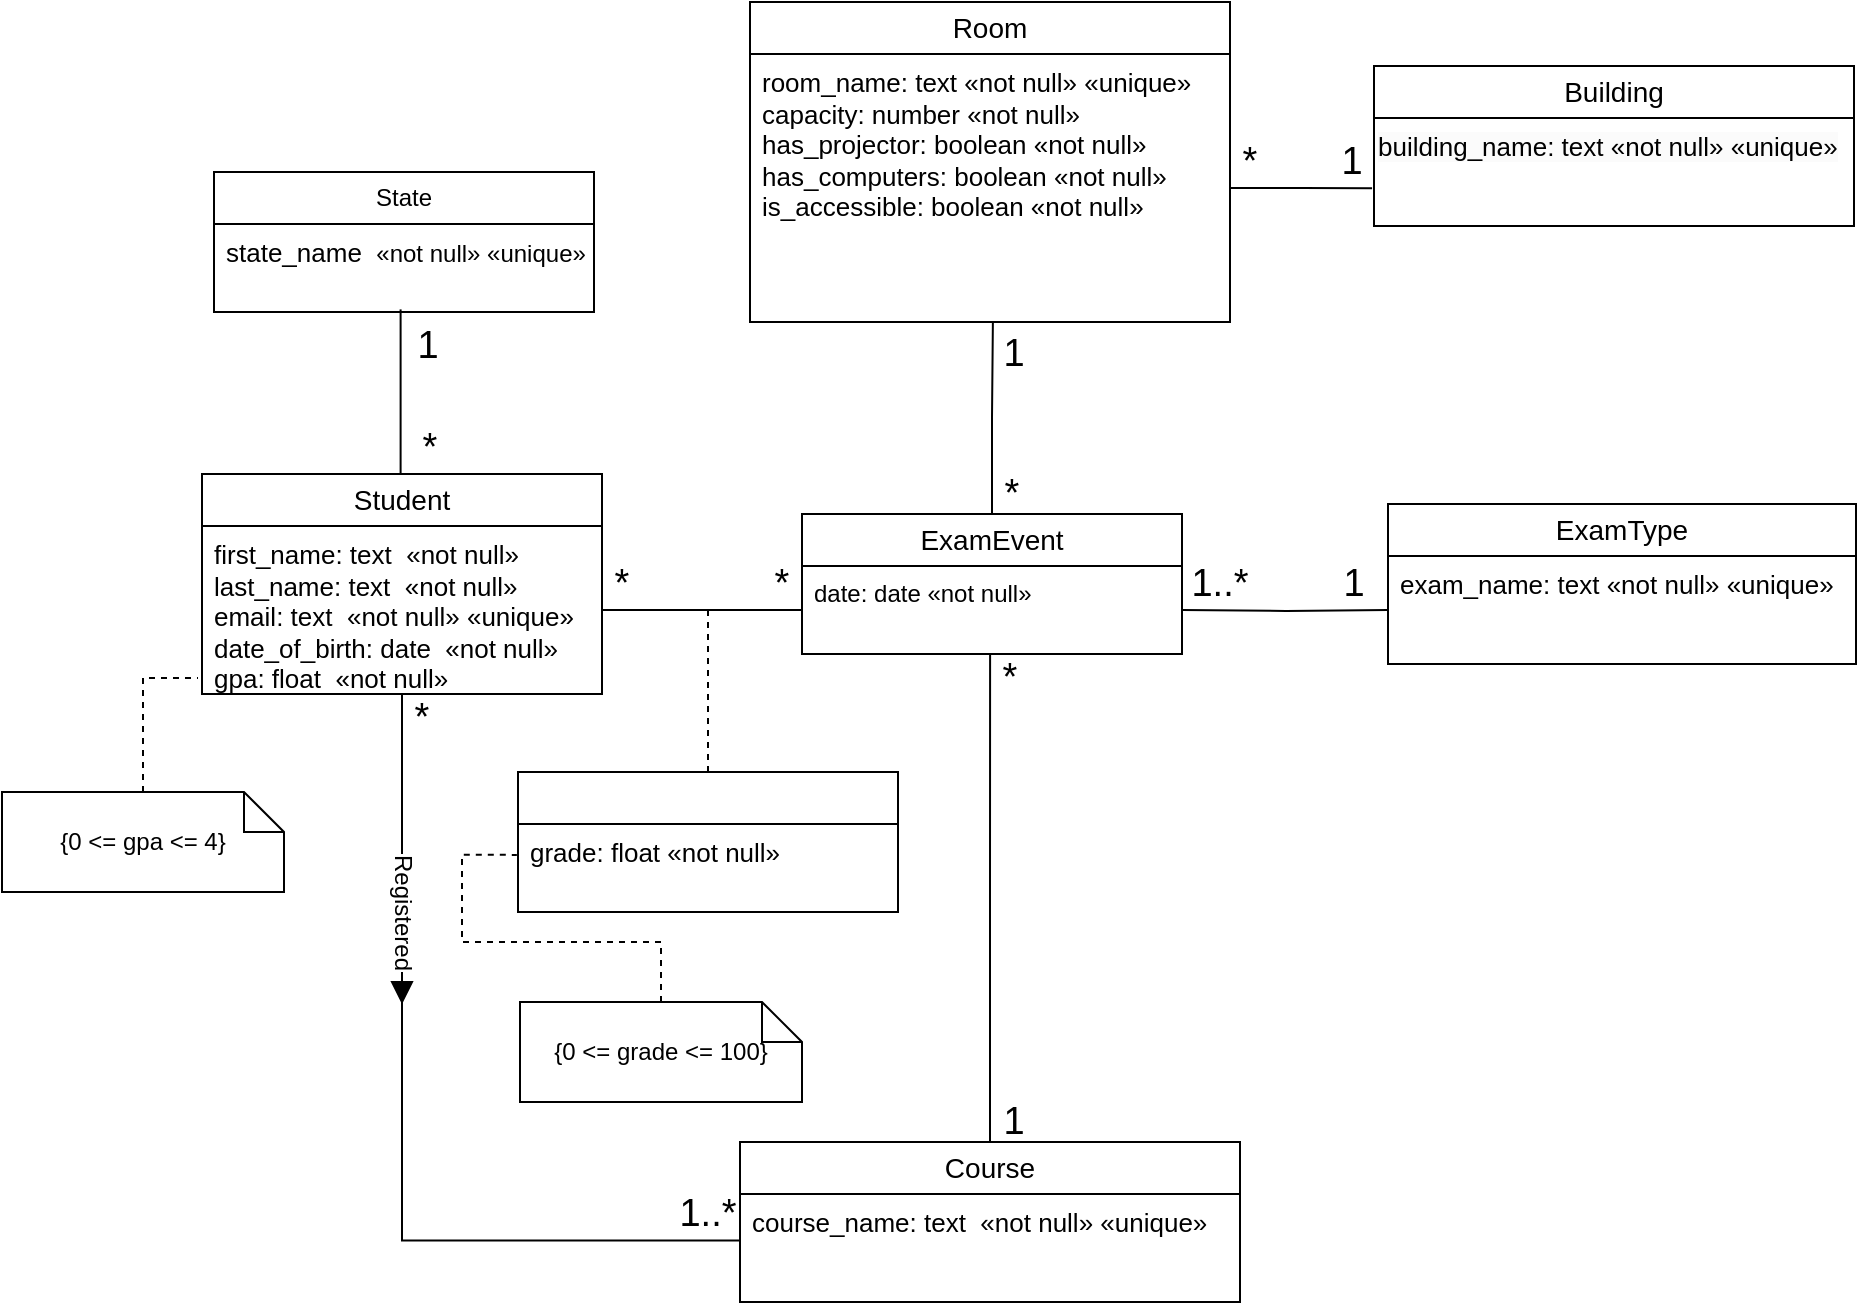 <mxfile version="22.0.4" type="device">
  <diagram name="Página-1" id="GgqjymAVhDXShxc4KZD5">
    <mxGraphModel dx="1792" dy="540" grid="1" gridSize="10" guides="1" tooltips="1" connect="1" arrows="1" fold="1" page="1" pageScale="1" pageWidth="827" pageHeight="1169" math="0" shadow="0">
      <root>
        <mxCell id="0" />
        <mxCell id="1" parent="0" />
        <mxCell id="3rk1guDVfLXUHfvduNpp-5" value="" style="edgeStyle=orthogonalEdgeStyle;rounded=0;orthogonalLoop=1;jettySize=auto;html=1;entryX=0.491;entryY=0.97;entryDx=0;entryDy=0;entryPerimeter=0;endArrow=none;endFill=0;" edge="1" parent="1" source="DpPaolGIagNUOrvhkcs7-1" target="3rk1guDVfLXUHfvduNpp-4">
          <mxGeometry relative="1" as="geometry">
            <Array as="points">
              <mxPoint x="100" y="354" />
            </Array>
          </mxGeometry>
        </mxCell>
        <mxCell id="DpPaolGIagNUOrvhkcs7-1" value="&lt;font style=&quot;font-size: 14px;&quot;&gt;Student&lt;/font&gt;" style="swimlane;fontStyle=0;childLayout=stackLayout;horizontal=1;startSize=26;fillColor=none;horizontalStack=0;resizeParent=1;resizeParentMax=0;resizeLast=0;collapsible=1;marginBottom=0;whiteSpace=wrap;html=1;" parent="1" vertex="1">
          <mxGeometry y="436" width="200" height="110" as="geometry" />
        </mxCell>
        <mxCell id="DpPaolGIagNUOrvhkcs7-2" value="&lt;font style=&quot;font-size: 13px;&quot;&gt;first_name: text&amp;nbsp; «not null»&lt;br&gt;last_name: text&amp;nbsp; «not null»&lt;br&gt;email: text&amp;nbsp; «not null» «unique»&lt;br&gt;date_of_birth: date&amp;nbsp; «not null»&lt;br&gt;gpa: float&amp;nbsp; «not null»&lt;br&gt;&lt;/font&gt;" style="text;strokeColor=none;fillColor=none;align=left;verticalAlign=top;spacingLeft=4;spacingRight=4;overflow=hidden;rotatable=0;points=[[0,0.5],[1,0.5]];portConstraint=eastwest;whiteSpace=wrap;html=1;" parent="DpPaolGIagNUOrvhkcs7-1" vertex="1">
          <mxGeometry y="26" width="200" height="84" as="geometry" />
        </mxCell>
        <mxCell id="DpPaolGIagNUOrvhkcs7-5" value="&lt;font style=&quot;font-size: 14px;&quot;&gt;Course&lt;/font&gt;" style="swimlane;fontStyle=0;childLayout=stackLayout;horizontal=1;startSize=26;fillColor=none;horizontalStack=0;resizeParent=1;resizeParentMax=0;resizeLast=0;collapsible=1;marginBottom=0;whiteSpace=wrap;html=1;" parent="1" vertex="1">
          <mxGeometry x="269" y="770" width="250" height="80" as="geometry" />
        </mxCell>
        <mxCell id="DpPaolGIagNUOrvhkcs7-6" value="&lt;font style=&quot;font-size: 13px;&quot;&gt;course_name: text&amp;nbsp; «not null» «unique»&lt;/font&gt;" style="text;strokeColor=none;fillColor=none;align=left;verticalAlign=top;spacingLeft=4;spacingRight=4;overflow=hidden;rotatable=0;points=[[0,0.5],[1,0.5]];portConstraint=eastwest;whiteSpace=wrap;html=1;" parent="DpPaolGIagNUOrvhkcs7-5" vertex="1">
          <mxGeometry y="26" width="250" height="54" as="geometry" />
        </mxCell>
        <mxCell id="DpPaolGIagNUOrvhkcs7-13" value="&lt;font style=&quot;font-size: 14px;&quot;&gt;Room&lt;/font&gt;" style="swimlane;fontStyle=0;childLayout=stackLayout;horizontal=1;startSize=26;fillColor=none;horizontalStack=0;resizeParent=1;resizeParentMax=0;resizeLast=0;collapsible=1;marginBottom=0;whiteSpace=wrap;html=1;" parent="1" vertex="1">
          <mxGeometry x="274" y="200" width="240" height="160" as="geometry" />
        </mxCell>
        <mxCell id="DpPaolGIagNUOrvhkcs7-14" value="&lt;font style=&quot;font-size: 13px;&quot;&gt;room_name: text «not null» «unique»&lt;br style=&quot;border-color: var(--border-color);&quot;&gt;capacity: number «not null»&lt;br&gt;has_projector: boolean «not null»&lt;br&gt;has_computers: boolean «not null»&lt;br&gt;is_accessible: boolean «not null»&lt;/font&gt;" style="text;strokeColor=none;fillColor=none;align=left;verticalAlign=top;spacingLeft=4;spacingRight=4;overflow=hidden;rotatable=0;points=[[0,0.5],[1,0.5]];portConstraint=eastwest;whiteSpace=wrap;html=1;" parent="DpPaolGIagNUOrvhkcs7-13" vertex="1">
          <mxGeometry y="26" width="240" height="134" as="geometry" />
        </mxCell>
        <mxCell id="JEZn9pTCmfTSa3yo_p_b-9" value="*" style="text;html=1;strokeColor=none;fillColor=none;align=center;verticalAlign=middle;whiteSpace=wrap;rounded=0;fontSize=19;" parent="1" vertex="1">
          <mxGeometry x="280" y="481" width="20" height="20" as="geometry" />
        </mxCell>
        <mxCell id="JEZn9pTCmfTSa3yo_p_b-34" value="" style="edgeStyle=orthogonalEdgeStyle;rounded=0;orthogonalLoop=1;jettySize=auto;html=1;entryX=0.506;entryY=1.002;entryDx=0;entryDy=0;entryPerimeter=0;endArrow=none;endFill=0;" parent="1" source="JEZn9pTCmfTSa3yo_p_b-17" target="DpPaolGIagNUOrvhkcs7-14" edge="1">
          <mxGeometry relative="1" as="geometry">
            <mxPoint x="400" y="366" as="targetPoint" />
          </mxGeometry>
        </mxCell>
        <mxCell id="JEZn9pTCmfTSa3yo_p_b-17" value="&lt;font style=&quot;font-size: 14px;&quot;&gt;ExamEvent&lt;/font&gt;" style="swimlane;fontStyle=0;childLayout=stackLayout;horizontal=1;startSize=26;fillColor=none;horizontalStack=0;resizeParent=1;resizeParentMax=0;resizeLast=0;collapsible=1;marginBottom=0;whiteSpace=wrap;html=1;" parent="1" vertex="1">
          <mxGeometry x="300" y="456" width="190" height="70" as="geometry" />
        </mxCell>
        <mxCell id="0303-0BlhwOnU2c-FtY8-27" value="date: date «not null»" style="text;strokeColor=none;fillColor=none;align=left;verticalAlign=top;spacingLeft=4;spacingRight=4;overflow=hidden;rotatable=0;points=[[0,0.5],[1,0.5]];portConstraint=eastwest;whiteSpace=wrap;html=1;" parent="JEZn9pTCmfTSa3yo_p_b-17" vertex="1">
          <mxGeometry y="26" width="190" height="44" as="geometry" />
        </mxCell>
        <mxCell id="JEZn9pTCmfTSa3yo_p_b-30" value="*" style="text;html=1;strokeColor=none;fillColor=none;align=center;verticalAlign=middle;whiteSpace=wrap;rounded=0;fontSize=19;" parent="1" vertex="1">
          <mxGeometry x="395" y="436" width="20" height="20" as="geometry" />
        </mxCell>
        <mxCell id="JEZn9pTCmfTSa3yo_p_b-31" value="*" style="text;html=1;strokeColor=none;fillColor=none;align=center;verticalAlign=middle;whiteSpace=wrap;rounded=0;fontSize=19;" parent="1" vertex="1">
          <mxGeometry x="394" y="528" width="20" height="20" as="geometry" />
        </mxCell>
        <mxCell id="JEZn9pTCmfTSa3yo_p_b-32" value="" style="edgeStyle=orthogonalEdgeStyle;rounded=0;orthogonalLoop=1;jettySize=auto;html=1;endArrow=none;endFill=0;" parent="1" source="DpPaolGIagNUOrvhkcs7-2" edge="1">
          <mxGeometry relative="1" as="geometry">
            <mxPoint x="300" y="504" as="targetPoint" />
          </mxGeometry>
        </mxCell>
        <mxCell id="JEZn9pTCmfTSa3yo_p_b-33" value="" style="edgeStyle=orthogonalEdgeStyle;rounded=0;orthogonalLoop=1;jettySize=auto;html=1;endArrow=none;endFill=0;entryX=0.495;entryY=1.005;entryDx=0;entryDy=0;entryPerimeter=0;" parent="1" source="DpPaolGIagNUOrvhkcs7-5" edge="1">
          <mxGeometry relative="1" as="geometry">
            <mxPoint x="394.05" y="526.22" as="targetPoint" />
          </mxGeometry>
        </mxCell>
        <mxCell id="JEZn9pTCmfTSa3yo_p_b-36" value="*" style="text;html=1;strokeColor=none;fillColor=none;align=center;verticalAlign=middle;whiteSpace=wrap;rounded=0;fontSize=19;" parent="1" vertex="1">
          <mxGeometry x="200" y="481" width="20" height="20" as="geometry" />
        </mxCell>
        <mxCell id="JEZn9pTCmfTSa3yo_p_b-37" value="1" style="text;html=1;strokeColor=none;fillColor=none;align=center;verticalAlign=middle;whiteSpace=wrap;rounded=0;fontSize=19;" parent="1" vertex="1">
          <mxGeometry x="396" y="750" width="20" height="20" as="geometry" />
        </mxCell>
        <mxCell id="JEZn9pTCmfTSa3yo_p_b-39" value="1" style="text;html=1;strokeColor=none;fillColor=none;align=center;verticalAlign=middle;whiteSpace=wrap;rounded=0;fontSize=19;" parent="1" vertex="1">
          <mxGeometry x="396" y="366" width="20" height="20" as="geometry" />
        </mxCell>
        <mxCell id="0303-0BlhwOnU2c-FtY8-6" value="&lt;font style=&quot;font-size: 14px;&quot;&gt;ExamType&lt;/font&gt;" style="swimlane;fontStyle=0;childLayout=stackLayout;horizontal=1;startSize=26;fillColor=none;horizontalStack=0;resizeParent=1;resizeParentMax=0;resizeLast=0;collapsible=1;marginBottom=0;whiteSpace=wrap;html=1;" parent="1" vertex="1">
          <mxGeometry x="593" y="451" width="234" height="80" as="geometry" />
        </mxCell>
        <mxCell id="0303-0BlhwOnU2c-FtY8-7" value="&lt;font style=&quot;font-size: 13px;&quot;&gt;exam_name: text «not null» «unique»&lt;/font&gt;" style="text;strokeColor=none;fillColor=none;align=left;verticalAlign=top;spacingLeft=4;spacingRight=4;overflow=hidden;rotatable=0;points=[[0,0.5],[1,0.5]];portConstraint=eastwest;whiteSpace=wrap;html=1;" parent="0303-0BlhwOnU2c-FtY8-6" vertex="1">
          <mxGeometry y="26" width="234" height="54" as="geometry" />
        </mxCell>
        <mxCell id="0303-0BlhwOnU2c-FtY8-8" value="1..*" style="text;html=1;strokeColor=none;fillColor=none;align=center;verticalAlign=middle;whiteSpace=wrap;rounded=0;fontSize=19;" parent="1" vertex="1">
          <mxGeometry x="499" y="481" width="20" height="20" as="geometry" />
        </mxCell>
        <mxCell id="0303-0BlhwOnU2c-FtY8-9" value="1" style="text;html=1;strokeColor=none;fillColor=none;align=center;verticalAlign=middle;whiteSpace=wrap;rounded=0;fontSize=19;" parent="1" vertex="1">
          <mxGeometry x="566" y="481" width="20" height="20" as="geometry" />
        </mxCell>
        <mxCell id="0303-0BlhwOnU2c-FtY8-10" style="edgeStyle=orthogonalEdgeStyle;rounded=0;orthogonalLoop=1;jettySize=auto;html=1;entryX=0;entryY=0.5;entryDx=0;entryDy=0;endArrow=none;endFill=0;" parent="1" target="0303-0BlhwOnU2c-FtY8-7" edge="1">
          <mxGeometry relative="1" as="geometry">
            <mxPoint x="490" y="504" as="sourcePoint" />
          </mxGeometry>
        </mxCell>
        <mxCell id="0303-0BlhwOnU2c-FtY8-11" style="edgeStyle=orthogonalEdgeStyle;rounded=0;orthogonalLoop=1;jettySize=auto;html=1;entryX=-0.002;entryY=0.431;entryDx=0;entryDy=0;entryPerimeter=0;endArrow=none;endFill=0;" parent="1" source="DpPaolGIagNUOrvhkcs7-1" target="DpPaolGIagNUOrvhkcs7-6" edge="1">
          <mxGeometry relative="1" as="geometry" />
        </mxCell>
        <mxCell id="0303-0BlhwOnU2c-FtY8-14" value="&lt;font style=&quot;font-size: 12px;&quot;&gt;Registered&lt;/font&gt;" style="edgeLabel;html=1;align=center;verticalAlign=middle;resizable=0;points=[];rotation=90;fontSize=12;" parent="0303-0BlhwOnU2c-FtY8-11" vertex="1" connectable="0">
          <mxGeometry x="-0.486" y="3" relative="1" as="geometry">
            <mxPoint x="-2" y="-5" as="offset" />
          </mxGeometry>
        </mxCell>
        <mxCell id="0303-0BlhwOnU2c-FtY8-12" value="*" style="text;html=1;strokeColor=none;fillColor=none;align=center;verticalAlign=middle;whiteSpace=wrap;rounded=0;fontSize=19;" parent="1" vertex="1">
          <mxGeometry x="100" y="548" width="20" height="20" as="geometry" />
        </mxCell>
        <mxCell id="0303-0BlhwOnU2c-FtY8-13" value="1..*" style="text;html=1;strokeColor=none;fillColor=none;align=center;verticalAlign=middle;whiteSpace=wrap;rounded=0;fontSize=19;" parent="1" vertex="1">
          <mxGeometry x="243" y="796" width="20" height="20" as="geometry" />
        </mxCell>
        <mxCell id="0303-0BlhwOnU2c-FtY8-15" value="" style="triangle;whiteSpace=wrap;html=1;fillStyle=solid;fillColor=#000000;rotation=90;" parent="1" vertex="1">
          <mxGeometry x="95" y="690" width="10" height="10" as="geometry" />
        </mxCell>
        <mxCell id="0303-0BlhwOnU2c-FtY8-26" style="edgeStyle=orthogonalEdgeStyle;rounded=0;orthogonalLoop=1;jettySize=auto;html=1;endArrow=none;endFill=0;dashed=1;exitX=0.5;exitY=0;exitDx=0;exitDy=0;" parent="1" source="0303-0BlhwOnU2c-FtY8-24" edge="1">
          <mxGeometry relative="1" as="geometry">
            <mxPoint x="253" y="504" as="targetPoint" />
            <mxPoint x="253" y="579" as="sourcePoint" />
          </mxGeometry>
        </mxCell>
        <mxCell id="0303-0BlhwOnU2c-FtY8-24" value="" style="swimlane;fontStyle=0;childLayout=stackLayout;horizontal=1;startSize=26;fillColor=none;horizontalStack=0;resizeParent=1;resizeParentMax=0;resizeLast=0;collapsible=1;marginBottom=0;whiteSpace=wrap;html=1;" parent="1" vertex="1">
          <mxGeometry x="158" y="585" width="190" height="70" as="geometry" />
        </mxCell>
        <mxCell id="0303-0BlhwOnU2c-FtY8-25" value="&lt;font style=&quot;font-size: 13px;&quot;&gt;grade: float «not null»&lt;/font&gt;" style="text;strokeColor=none;fillColor=none;align=left;verticalAlign=top;spacingLeft=4;spacingRight=4;overflow=hidden;rotatable=0;points=[[0,0.5],[1,0.5]];portConstraint=eastwest;whiteSpace=wrap;html=1;" parent="0303-0BlhwOnU2c-FtY8-24" vertex="1">
          <mxGeometry y="26" width="190" height="44" as="geometry" />
        </mxCell>
        <mxCell id="0303-0BlhwOnU2c-FtY8-29" value="&lt;font style=&quot;font-size: 14px;&quot;&gt;Building&lt;/font&gt;" style="swimlane;fontStyle=0;childLayout=stackLayout;horizontal=1;startSize=26;fillColor=none;horizontalStack=0;resizeParent=1;resizeParentMax=0;resizeLast=0;collapsible=1;marginBottom=0;whiteSpace=wrap;html=1;" parent="1" vertex="1">
          <mxGeometry x="586" y="232" width="240" height="80" as="geometry" />
        </mxCell>
        <mxCell id="0303-0BlhwOnU2c-FtY8-28" value="&lt;span style=&quot;color: rgb(0, 0, 0); font-family: Helvetica; font-size: 13px; font-style: normal; font-variant-ligatures: normal; font-variant-caps: normal; font-weight: 400; letter-spacing: normal; orphans: 2; text-align: left; text-indent: 0px; text-transform: none; widows: 2; word-spacing: 0px; -webkit-text-stroke-width: 0px; background-color: rgb(251, 251, 251); text-decoration-thickness: initial; text-decoration-style: initial; text-decoration-color: initial; float: none; display: inline !important;&quot;&gt;building_name: text «not null» «unique»&lt;/span&gt;" style="text;whiteSpace=wrap;html=1;" parent="0303-0BlhwOnU2c-FtY8-29" vertex="1">
          <mxGeometry y="26" width="240" height="54" as="geometry" />
        </mxCell>
        <mxCell id="0303-0BlhwOnU2c-FtY8-31" style="edgeStyle=orthogonalEdgeStyle;rounded=0;orthogonalLoop=1;jettySize=auto;html=1;entryX=-0.004;entryY=0.651;entryDx=0;entryDy=0;entryPerimeter=0;endArrow=none;endFill=0;" parent="1" source="DpPaolGIagNUOrvhkcs7-14" target="0303-0BlhwOnU2c-FtY8-28" edge="1">
          <mxGeometry relative="1" as="geometry" />
        </mxCell>
        <mxCell id="0303-0BlhwOnU2c-FtY8-32" value="1" style="text;html=1;strokeColor=none;fillColor=none;align=center;verticalAlign=middle;whiteSpace=wrap;rounded=0;fontSize=19;" parent="1" vertex="1">
          <mxGeometry x="565" y="270" width="20" height="20" as="geometry" />
        </mxCell>
        <mxCell id="0303-0BlhwOnU2c-FtY8-33" value="*" style="text;html=1;strokeColor=none;fillColor=none;align=center;verticalAlign=middle;whiteSpace=wrap;rounded=0;fontSize=19;" parent="1" vertex="1">
          <mxGeometry x="514" y="270" width="20" height="20" as="geometry" />
        </mxCell>
        <mxCell id="3rk1guDVfLXUHfvduNpp-3" value="State" style="swimlane;fontStyle=0;childLayout=stackLayout;horizontal=1;startSize=26;fillColor=none;horizontalStack=0;resizeParent=1;resizeParentMax=0;resizeLast=0;collapsible=1;marginBottom=0;whiteSpace=wrap;html=1;" vertex="1" parent="1">
          <mxGeometry x="6" y="285" width="190" height="70" as="geometry" />
        </mxCell>
        <mxCell id="3rk1guDVfLXUHfvduNpp-4" value="&lt;font style=&quot;font-size: 13px;&quot;&gt;state_name&amp;nbsp;&amp;nbsp;&lt;/font&gt;«not null» «unique»" style="text;strokeColor=none;fillColor=none;align=left;verticalAlign=top;spacingLeft=4;spacingRight=4;overflow=hidden;rotatable=0;points=[[0,0.5],[1,0.5]];portConstraint=eastwest;whiteSpace=wrap;html=1;" vertex="1" parent="3rk1guDVfLXUHfvduNpp-3">
          <mxGeometry y="26" width="190" height="44" as="geometry" />
        </mxCell>
        <mxCell id="3rk1guDVfLXUHfvduNpp-6" value="*" style="text;html=1;strokeColor=none;fillColor=none;align=center;verticalAlign=middle;whiteSpace=wrap;rounded=0;fontSize=19;" vertex="1" parent="1">
          <mxGeometry x="104" y="413" width="20" height="20" as="geometry" />
        </mxCell>
        <mxCell id="3rk1guDVfLXUHfvduNpp-7" value="1" style="text;html=1;strokeColor=none;fillColor=none;align=center;verticalAlign=middle;whiteSpace=wrap;rounded=0;fontSize=19;" vertex="1" parent="1">
          <mxGeometry x="103" y="362" width="20" height="20" as="geometry" />
        </mxCell>
        <mxCell id="3rk1guDVfLXUHfvduNpp-9" value="" style="edgeStyle=orthogonalEdgeStyle;rounded=0;orthogonalLoop=1;jettySize=auto;html=1;endArrow=none;endFill=0;dashed=1;entryX=-0.003;entryY=0.351;entryDx=0;entryDy=0;entryPerimeter=0;" edge="1" parent="1" source="3rk1guDVfLXUHfvduNpp-8" target="0303-0BlhwOnU2c-FtY8-25">
          <mxGeometry relative="1" as="geometry">
            <Array as="points">
              <mxPoint x="229" y="670" />
              <mxPoint x="130" y="670" />
              <mxPoint x="130" y="626" />
            </Array>
          </mxGeometry>
        </mxCell>
        <mxCell id="3rk1guDVfLXUHfvduNpp-8" value="{0 &amp;lt;= grade &amp;lt;= 100}" style="shape=note;size=20;whiteSpace=wrap;html=1;" vertex="1" parent="1">
          <mxGeometry x="159" y="700" width="141" height="50" as="geometry" />
        </mxCell>
        <mxCell id="3rk1guDVfLXUHfvduNpp-11" value="" style="edgeStyle=orthogonalEdgeStyle;rounded=0;orthogonalLoop=1;jettySize=auto;html=1;endArrow=none;endFill=0;dashed=1;entryX=-0.01;entryY=0.905;entryDx=0;entryDy=0;entryPerimeter=0;" edge="1" parent="1" source="3rk1guDVfLXUHfvduNpp-10" target="DpPaolGIagNUOrvhkcs7-2">
          <mxGeometry relative="1" as="geometry" />
        </mxCell>
        <mxCell id="3rk1guDVfLXUHfvduNpp-10" value="{0 &amp;lt;= gpa &amp;lt;= 4}" style="shape=note;size=20;whiteSpace=wrap;html=1;" vertex="1" parent="1">
          <mxGeometry x="-100" y="595" width="141" height="50" as="geometry" />
        </mxCell>
      </root>
    </mxGraphModel>
  </diagram>
</mxfile>
